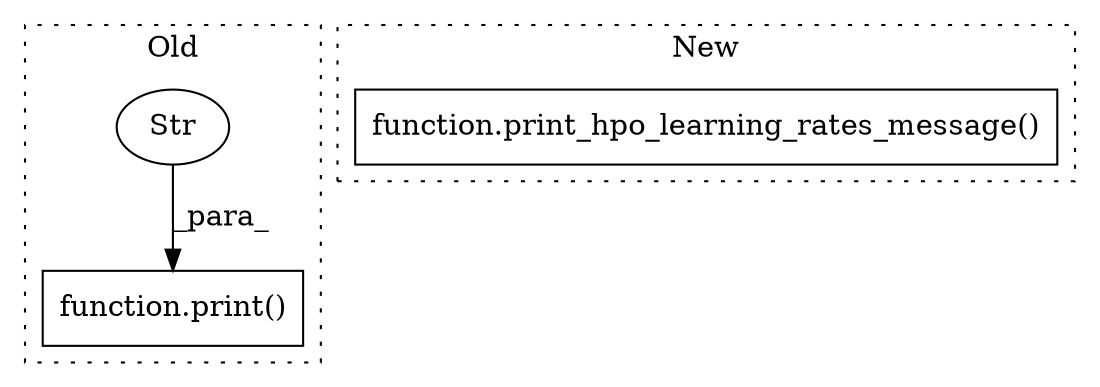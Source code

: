 digraph G {
subgraph cluster0 {
1 [label="function.print()" a="75" s="4018,4173" l="6,1" shape="box"];
3 [label="Str" a="66" s="4024" l="149" shape="ellipse"];
label = "Old";
style="dotted";
}
subgraph cluster1 {
2 [label="function.print_hpo_learning_rates_message()" a="75" s="6752" l="34" shape="box"];
label = "New";
style="dotted";
}
3 -> 1 [label="_para_"];
}
